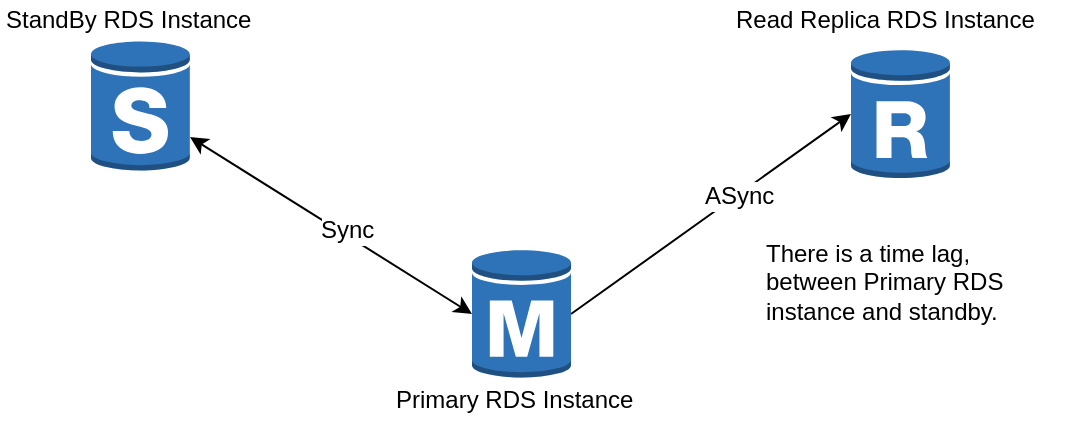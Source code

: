 <mxfile version="10.8.4" type="github"><diagram id="8ge1J-n-BiQKAufCPNeh" name="Page-1"><mxGraphModel dx="754" dy="471" grid="1" gridSize="10" guides="1" tooltips="1" connect="1" arrows="1" fold="1" page="1" pageScale="1" pageWidth="850" pageHeight="1100" math="0" shadow="0"><root><mxCell id="0"/><mxCell id="1" parent="0"/><mxCell id="xjwGh3Q4rFe3IHrsANSQ-8" style="edgeStyle=none;rounded=0;orthogonalLoop=1;jettySize=auto;html=1;exitX=1;exitY=0.5;exitDx=0;exitDy=0;exitPerimeter=0;entryX=0;entryY=0.5;entryDx=0;entryDy=0;entryPerimeter=0;" edge="1" parent="1" source="xjwGh3Q4rFe3IHrsANSQ-1" target="xjwGh3Q4rFe3IHrsANSQ-2"><mxGeometry relative="1" as="geometry"/></mxCell><mxCell id="xjwGh3Q4rFe3IHrsANSQ-13" value="ASync&amp;nbsp;" style="text;html=1;resizable=0;points=[];align=center;verticalAlign=middle;labelBackgroundColor=#ffffff;" vertex="1" connectable="0" parent="xjwGh3Q4rFe3IHrsANSQ-8"><mxGeometry x="0.204" y="-1" relative="1" as="geometry"><mxPoint as="offset"/></mxGeometry></mxCell><mxCell id="xjwGh3Q4rFe3IHrsANSQ-1" value="" style="outlineConnect=0;dashed=0;verticalLabelPosition=bottom;verticalAlign=top;align=center;html=1;shape=mxgraph.aws3.rds_db_instance;fillColor=#2E73B8;gradientColor=none;" vertex="1" parent="1"><mxGeometry x="343" y="250" width="49.5" height="66" as="geometry"/></mxCell><mxCell id="xjwGh3Q4rFe3IHrsANSQ-2" value="" style="outlineConnect=0;dashed=0;verticalLabelPosition=bottom;verticalAlign=top;align=center;html=1;shape=mxgraph.aws3.rds_db_instance_read_replica;fillColor=#2E73B8;gradientColor=none;" vertex="1" parent="1"><mxGeometry x="532.5" y="150" width="49.5" height="66" as="geometry"/></mxCell><mxCell id="xjwGh3Q4rFe3IHrsANSQ-7" style="edgeStyle=none;rounded=0;orthogonalLoop=1;jettySize=auto;html=1;entryX=0;entryY=0.5;entryDx=0;entryDy=0;entryPerimeter=0;startArrow=classic;startFill=1;" edge="1" parent="1" source="xjwGh3Q4rFe3IHrsANSQ-3" target="xjwGh3Q4rFe3IHrsANSQ-1"><mxGeometry relative="1" as="geometry"><mxPoint x="332.5" y="246" as="targetPoint"/></mxGeometry></mxCell><mxCell id="xjwGh3Q4rFe3IHrsANSQ-12" value="Sync&amp;nbsp;" style="text;html=1;resizable=0;points=[];align=center;verticalAlign=middle;labelBackgroundColor=#ffffff;" vertex="1" connectable="0" parent="xjwGh3Q4rFe3IHrsANSQ-7"><mxGeometry x="0.112" y="3" relative="1" as="geometry"><mxPoint as="offset"/></mxGeometry></mxCell><mxCell id="xjwGh3Q4rFe3IHrsANSQ-3" value="" style="outlineConnect=0;dashed=0;verticalLabelPosition=bottom;verticalAlign=top;align=center;html=1;shape=mxgraph.aws3.rds_db_instance_standby_multi_az;fillColor=#2E73B8;gradientColor=none;" vertex="1" parent="1"><mxGeometry x="152.5" y="146" width="49.5" height="66" as="geometry"/></mxCell><mxCell id="xjwGh3Q4rFe3IHrsANSQ-4" value="Primary RDS Instance" style="text;html=1;resizable=0;points=[];autosize=1;align=left;verticalAlign=top;spacingTop=-4;" vertex="1" parent="1"><mxGeometry x="303" y="316" width="130" height="20" as="geometry"/></mxCell><mxCell id="xjwGh3Q4rFe3IHrsANSQ-5" value="StandBy RDS Instance&amp;nbsp;" style="text;html=1;resizable=0;points=[];autosize=1;align=left;verticalAlign=top;spacingTop=-4;" vertex="1" parent="1"><mxGeometry x="107.5" y="126" width="140" height="20" as="geometry"/></mxCell><mxCell id="xjwGh3Q4rFe3IHrsANSQ-6" value="Read Replica RDS Instance&amp;nbsp;" style="text;html=1;resizable=0;points=[];autosize=1;align=left;verticalAlign=top;spacingTop=-4;" vertex="1" parent="1"><mxGeometry x="472.5" y="126" width="170" height="20" as="geometry"/></mxCell><mxCell id="xjwGh3Q4rFe3IHrsANSQ-9" style="edgeStyle=none;rounded=0;orthogonalLoop=1;jettySize=auto;html=1;entryX=0;entryY=0.5;entryDx=0;entryDy=0;entryPerimeter=0;" edge="1" parent="1" source="xjwGh3Q4rFe3IHrsANSQ-1" target="xjwGh3Q4rFe3IHrsANSQ-1"><mxGeometry relative="1" as="geometry"/></mxCell><mxCell id="xjwGh3Q4rFe3IHrsANSQ-15" value="There is a time lag, &lt;br&gt;between Primary RDS &lt;br&gt;instance and standby." style="text;html=1;resizable=0;points=[];autosize=1;align=left;verticalAlign=top;spacingTop=-4;" vertex="1" parent="1"><mxGeometry x="487.5" y="243" width="140" height="40" as="geometry"/></mxCell></root></mxGraphModel></diagram></mxfile>